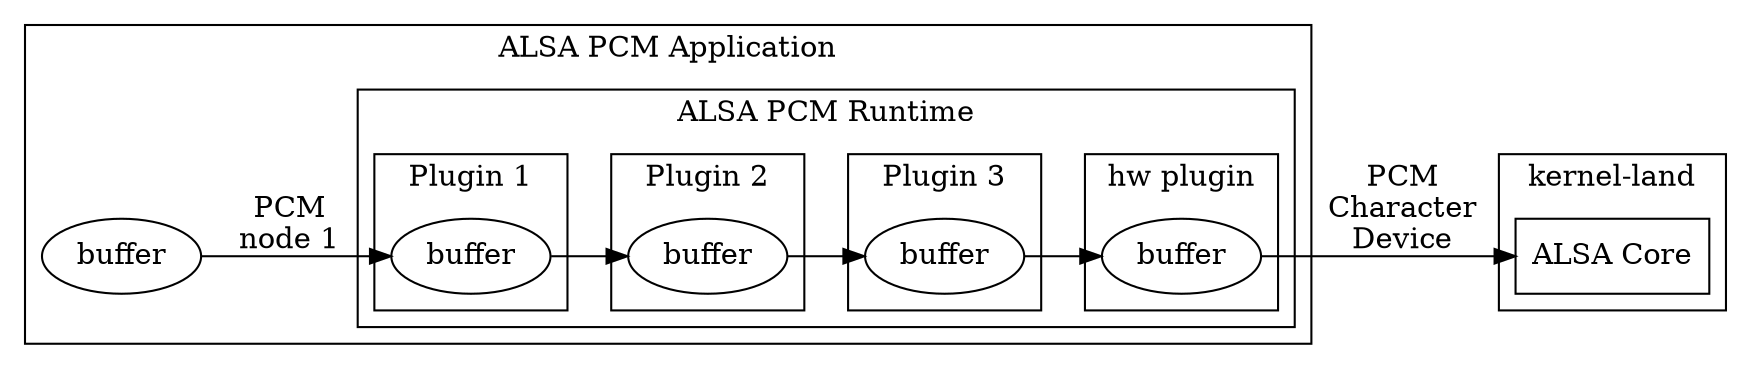 digraph {
	rankdir = LR

	subgraph cluster_app {
		label = "ALSA PCM Application"
		appl_buffer [label = "buffer"]

		appl_buffer	-> plugin1_buf [label = "PCM\nnode 1"]

		subgraph cluster_alsa_runtime {
			label = "ALSA PCM Runtime"

			subgraph cluster_plugin0 {
				label = "Plugin 1"
				plugin1_buf [label = "buffer"]
			}

			plugin1_buf	-> plugin2_buf

			subgraph cluster_plugin1 {
				label = "Plugin 2"
				plugin2_buf [label = "buffer"]
			}

			plugin2_buf	-> plugin3_buf

			subgraph cluster_plugin2 {
				label = "Plugin 3"
				plugin3_buf [label = "buffer"]
			}

			plugin3_buf	-> hw_buf

			subgraph cluster_hw {
				label = "hw plugin"
				hw_buf [label = "buffer"]
			}
		}
	}

	subgraph cluster_alsa {
		label = "kernel-land"
		alsa_core	[label = "ALSA Core", shape = box]
	}

	hw_buf		-> alsa_core	[label = "PCM\nCharacter\nDevice"]

}
